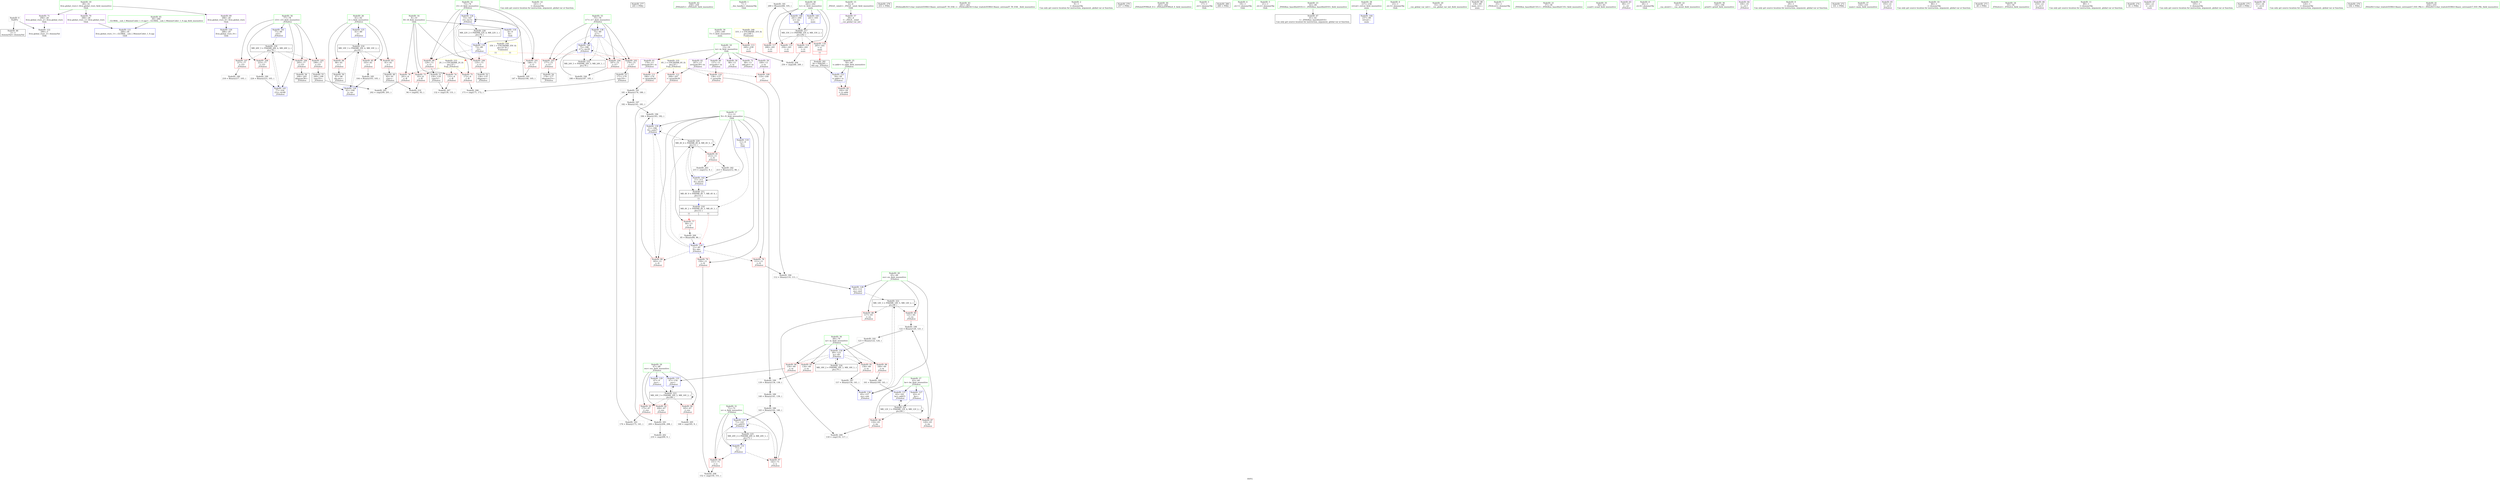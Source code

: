 digraph "SVFG" {
	label="SVFG";

	Node0x55a6562d5de0 [shape=record,color=grey,label="{NodeID: 0\nNullPtr}"];
	Node0x55a6562d5de0 -> Node0x55a6562f1620[style=solid];
	Node0x55a6562d5de0 -> Node0x55a6562f75b0[style=solid];
	Node0x55a6562fa710 [shape=record,color=grey,label="{NodeID: 180\n218 = Binary(217, 105, )\n}"];
	Node0x55a6562f2100 [shape=record,color=red,label="{NodeID: 97\n142\<--71\n\<--n\n_Z5Solvei\n}"];
	Node0x55a6562f2100 -> Node0x55a6562fb010[style=solid];
	Node0x55a6562ef920 [shape=record,color=green,label="{NodeID: 14\n141\<--1\n\<--dummyObj\nCan only get source location for instruction, argument, global var or function.}"];
	Node0x55a65631b130 [shape=record,color=black,label="{NodeID: 277\n245 = PHI()\n}"];
	Node0x55a6562f5390 [shape=record,color=grey,label="{NodeID: 194\n188 = Binary(187, 105, )\n}"];
	Node0x55a6562f5390 -> Node0x55a6562f8480[style=solid];
	Node0x55a6562f1c40 [shape=record,color=red,label="{NodeID: 111\n180\<--179\n\<--arrayidx24\n_Z5Solvei\n}"];
	Node0x55a6562f1c40 -> Node0x55a6562fb790[style=solid];
	Node0x55a6562f0600 [shape=record,color=green,label="{NodeID: 28\n65\<--66\nen\<--en_field_insensitive\n_Z5Solvei\n}"];
	Node0x55a6562f0600 -> Node0x55a6562f4950[style=solid];
	Node0x55a6562f0600 -> Node0x55a6562f4a20[style=solid];
	Node0x55a6562f0600 -> Node0x55a6562f7ac0[style=solid];
	Node0x55a6562f0600 -> Node0x55a6562f8140[style=solid];
	Node0x55a6562fe120 [shape=record,color=grey,label="{NodeID: 208\n152 = cmp(150, 151, )\n}"];
	Node0x55a6562f7850 [shape=record,color=blue,label="{NodeID: 125\n61\<--89\ni\<--\n_Z5Solvei\n}"];
	Node0x55a6562f7850 -> Node0x55a656306940[style=dashed];
	Node0x55a6562f1220 [shape=record,color=green,label="{NodeID: 42\n258\<--259\n_ZNSolsEi\<--_ZNSolsEi_field_insensitive\n}"];
	Node0x55a656308740 [shape=record,color=black,label="{NodeID: 222\nMR_14V_3 = PHI(MR_14V_5, MR_14V_2, )\npts\{66 \}\n}"];
	Node0x55a656308740 -> Node0x55a6562f4950[style=dashed];
	Node0x55a656308740 -> Node0x55a6562f4a20[style=dashed];
	Node0x55a656308740 -> Node0x55a6562f8140[style=dashed];
	Node0x55a656308740 -> Node0x55a656308740[style=dashed];
	Node0x55a6562f83b0 [shape=record,color=blue,label="{NodeID: 139\n11\<--184\nN\<--sub27\n_Z5Solvei\n}"];
	Node0x55a6562f83b0 -> Node0x55a6562f42d0[style=dashed];
	Node0x55a6562f83b0 -> Node0x55a6562f83b0[style=dashed];
	Node0x55a6562f83b0 -> Node0x55a65630aa40[style=dashed];
	Node0x55a6562f2ec0 [shape=record,color=black,label="{NodeID: 56\n206\<--205\nidxprom38\<--\n_Z5Solvei\n}"];
	Node0x55a6562f3a50 [shape=record,color=purple,label="{NodeID: 70\n289\<--28\nllvm.global_ctors_1\<--llvm.global_ctors\nGlob }"];
	Node0x55a6562f3a50 -> Node0x55a6562f74b0[style=solid];
	Node0x55a65630dfa0 [shape=record,color=yellow,style=double,label="{NodeID: 250\n35V_1 = ENCHI(MR_35V_0)\npts\{10 16 \}\nFun[main]|{<s0>11|<s1>11}}"];
	Node0x55a65630dfa0:s0 -> Node0x55a65630be40[style=dashed,color=red];
	Node0x55a65630dfa0:s1 -> Node0x55a65630d250[style=dashed,color=red];
	Node0x55a6562f4610 [shape=record,color=red,label="{NodeID: 84\n96\<--61\n\<--i\n_Z5Solvei\n}"];
	Node0x55a6562f4610 -> Node0x55a6562f29e0[style=solid];
	Node0x55a6562d6a60 [shape=record,color=green,label="{NodeID: 1\n7\<--1\n__dso_handle\<--dummyObj\nGlob }"];
	Node0x55a6562fa890 [shape=record,color=grey,label="{NodeID: 181\n269 = Binary(268, 105, )\n}"];
	Node0x55a6562fa890 -> Node0x55a6562f8960[style=solid];
	Node0x55a6562f21d0 [shape=record,color=red,label="{NodeID: 98\n151\<--71\n\<--n\n_Z5Solvei\n}"];
	Node0x55a6562f21d0 -> Node0x55a6562fe120[style=solid];
	Node0x55a6562ef9f0 [shape=record,color=green,label="{NodeID: 15\n4\<--6\n_ZStL8__ioinit\<--_ZStL8__ioinit_field_insensitive\nGlob }"];
	Node0x55a6562ef9f0 -> Node0x55a6562f2f90[style=solid];
	Node0x55a65631b230 [shape=record,color=black,label="{NodeID: 278\n253 = PHI()\n}"];
	Node0x55a6562f5510 [shape=record,color=grey,label="{NodeID: 195\n147 = Binary(146, 105, )\n}"];
	Node0x55a6562f5510 -> Node0x55a6562f7fa0[style=solid];
	Node0x55a6562f1d10 [shape=record,color=red,label="{NodeID: 112\n208\<--207\n\<--arrayidx39\n_Z5Solvei\n}"];
	Node0x55a6562f1d10 -> Node0x55a6562fab90[style=solid];
	Node0x55a6562f06d0 [shape=record,color=green,label="{NodeID: 29\n67\<--68\nres\<--res_field_insensitive\n_Z5Solvei\n}"];
	Node0x55a6562f06d0 -> Node0x55a6562f4af0[style=solid];
	Node0x55a6562f06d0 -> Node0x55a6562f4bc0[style=solid];
	Node0x55a6562f06d0 -> Node0x55a6562f4c90[style=solid];
	Node0x55a6562f06d0 -> Node0x55a6562f7b90[style=solid];
	Node0x55a6562f06d0 -> Node0x55a6562f8070[style=solid];
	Node0x55a6562fe2a0 [shape=record,color=grey,label="{NodeID: 209\n118 = cmp(116, 117, )\n}"];
	Node0x55a6562f7920 [shape=record,color=blue,label="{NodeID: 126\n61\<--104\ni\<--inc\n_Z5Solvei\n}"];
	Node0x55a6562f7920 -> Node0x55a656306940[style=dashed];
	Node0x55a6562f1320 [shape=record,color=green,label="{NodeID: 43\n261\<--262\n_ZSt4endlIcSt11char_traitsIcEERSt13basic_ostreamIT_T0_ES6_\<--_ZSt4endlIcSt11char_traitsIcEERSt13basic_ostreamIT_T0_ES6__field_insensitive\n}"];
	Node0x55a656308c40 [shape=record,color=black,label="{NodeID: 223\nMR_16V_3 = PHI(MR_16V_5, MR_16V_2, )\npts\{68 \}\n}"];
	Node0x55a656308c40 -> Node0x55a6562f4af0[style=dashed];
	Node0x55a656308c40 -> Node0x55a6562f4bc0[style=dashed];
	Node0x55a656308c40 -> Node0x55a6562f4c90[style=dashed];
	Node0x55a656308c40 -> Node0x55a6562f8070[style=dashed];
	Node0x55a656308c40 -> Node0x55a656308c40[style=dashed];
	Node0x55a6562f8480 [shape=record,color=blue,label="{NodeID: 140\n75\<--188\ni17\<--inc29\n_Z5Solvei\n}"];
	Node0x55a6562f8480 -> Node0x55a6562f2510[style=dashed];
	Node0x55a6562f8480 -> Node0x55a6562f25e0[style=dashed];
	Node0x55a6562f8480 -> Node0x55a6562f26b0[style=dashed];
	Node0x55a6562f8480 -> Node0x55a6562f8480[style=dashed];
	Node0x55a6562f8480 -> Node0x55a65630b940[style=dashed];
	Node0x55a6562f2f90 [shape=record,color=purple,label="{NodeID: 57\n39\<--4\n\<--_ZStL8__ioinit\n__cxx_global_var_init\n}"];
	Node0x55a6562f3b50 [shape=record,color=purple,label="{NodeID: 71\n290\<--28\nllvm.global_ctors_2\<--llvm.global_ctors\nGlob }"];
	Node0x55a6562f3b50 -> Node0x55a6562f75b0[style=solid];
	Node0x55a6562f46e0 [shape=record,color=red,label="{NodeID: 85\n103\<--61\n\<--i\n_Z5Solvei\n}"];
	Node0x55a6562f46e0 -> Node0x55a6562fae90[style=solid];
	Node0x55a6562d6af0 [shape=record,color=green,label="{NodeID: 2\n9\<--1\n\<--dummyObj\nCan only get source location for instruction, argument, global var or function.}"];
	Node0x55a6562faa10 [shape=record,color=grey,label="{NodeID: 182\n213 = Binary(212, 86, )\n}"];
	Node0x55a6562faa10 -> Node0x55a6562f8620[style=solid];
	Node0x55a6562f22a0 [shape=record,color=red,label="{NodeID: 99\n129\<--73\n\<--i3\n_Z5Solvei\n}"];
	Node0x55a6562f22a0 -> Node0x55a6562f2ab0[style=solid];
	Node0x55a6562efac0 [shape=record,color=green,label="{NodeID: 16\n8\<--10\nB\<--B_field_insensitive\nGlob }"];
	Node0x55a6562efac0 -> Node0x55a6562f3d20[style=solid];
	Node0x55a6562efac0 -> Node0x55a6562f3df0[style=solid];
	Node0x55a6562efac0 -> Node0x55a6562f3ec0[style=solid];
	Node0x55a6562efac0 -> Node0x55a6562f3f90[style=solid];
	Node0x55a6562efac0 -> Node0x55a6562f71e0[style=solid];
	Node0x55a65631b390 [shape=record,color=black,label="{NodeID: 279\n257 = PHI()\n}"];
	Node0x55a6562f5690 [shape=record,color=grey,label="{NodeID: 196\n184 = Binary(183, 182, )\n}"];
	Node0x55a6562f5690 -> Node0x55a6562f83b0[style=solid];
	Node0x55a6562f1de0 [shape=record,color=red,label="{NodeID: 113\n249\<--239\n\<--T\nmain\n}"];
	Node0x55a6562f1de0 -> Node0x55a6562fdb20[style=solid];
	Node0x55a6562f07a0 [shape=record,color=green,label="{NodeID: 30\n69\<--70\nm\<--m_field_insensitive\n_Z5Solvei\n}"];
	Node0x55a6562f07a0 -> Node0x55a6562f4d60[style=solid];
	Node0x55a6562f07a0 -> Node0x55a6562f4e30[style=solid];
	Node0x55a6562f07a0 -> Node0x55a6562f4f00[style=solid];
	Node0x55a6562f07a0 -> Node0x55a6562f2030[style=solid];
	Node0x55a6562f07a0 -> Node0x55a6562f7c60[style=solid];
	Node0x55a6562fe420 [shape=record,color=grey,label="{NodeID: 210\n94 = cmp(92, 93, )\n}"];
	Node0x55a6562f79f0 [shape=record,color=blue,label="{NodeID: 127\n63\<--9\nbe\<--\n_Z5Solvei\n}"];
	Node0x55a6562f79f0 -> Node0x55a656308240[style=dashed];
	Node0x55a6562f1420 [shape=record,color=green,label="{NodeID: 44\n263\<--264\n_ZNSolsEPFRSoS_E\<--_ZNSolsEPFRSoS_E_field_insensitive\n}"];
	Node0x55a656309140 [shape=record,color=black,label="{NodeID: 224\nMR_18V_2 = PHI(MR_18V_3, MR_18V_1, )\npts\{70 \}\n}"];
	Node0x55a656309140 -> Node0x55a6562f7c60[style=dashed];
	Node0x55a6562f8550 [shape=record,color=blue,label="{NodeID: 141\n77\<--89\ni33\<--\n_Z5Solvei\n}"];
	Node0x55a6562f8550 -> Node0x55a65630af40[style=dashed];
	Node0x55a6562f3060 [shape=record,color=purple,label="{NodeID: 58\n98\<--13\n\<--in\n_Z5Solvei\n}"];
	Node0x55a6562f3c50 [shape=record,color=purple,label="{NodeID: 72\n99\<--13\nadd.ptr\<--in\n_Z5Solvei\n}"];
	Node0x55a6562f47b0 [shape=record,color=red,label="{NodeID: 86\n116\<--63\n\<--be\n_Z5Solvei\n}"];
	Node0x55a6562f47b0 -> Node0x55a6562fe2a0[style=solid];
	Node0x55a6562d60f0 [shape=record,color=green,label="{NodeID: 3\n17\<--1\n.str\<--dummyObj\nGlob }"];
	Node0x55a6562fab90 [shape=record,color=grey,label="{NodeID: 183\n209 = Binary(204, 208, )\n}"];
	Node0x55a6562fab90 -> Node0x55a6562fd860[style=solid];
	Node0x55a6562f2370 [shape=record,color=red,label="{NodeID: 100\n135\<--73\n\<--i3\n_Z5Solvei\n}"];
	Node0x55a6562f2370 -> Node0x55a6562f2b80[style=solid];
	Node0x55a6562efb90 [shape=record,color=green,label="{NodeID: 17\n11\<--12\nN\<--N_field_insensitive\nGlob }"];
	Node0x55a6562efb90 -> Node0x55a6562f4060[style=solid];
	Node0x55a6562efb90 -> Node0x55a6562f4130[style=solid];
	Node0x55a6562efb90 -> Node0x55a6562f4200[style=solid];
	Node0x55a6562efb90 -> Node0x55a6562f42d0[style=solid];
	Node0x55a6562efb90 -> Node0x55a6562f43a0[style=solid];
	Node0x55a6562efb90 -> Node0x55a6562f72b0[style=solid];
	Node0x55a6562efb90 -> Node0x55a6562f7780[style=solid];
	Node0x55a6562efb90 -> Node0x55a6562f83b0[style=solid];
	Node0x55a6562efb90 -> Node0x55a6562f8620[style=solid];
	Node0x55a65631b490 [shape=record,color=black,label="{NodeID: 280\n260 = PHI()\n}"];
	Node0x55a6562f5810 [shape=record,color=grey,label="{NodeID: 197\n182 = Binary(141, 181, )\n}"];
	Node0x55a6562f5810 -> Node0x55a6562f5690[style=solid];
	Node0x55a6562f1eb0 [shape=record,color=red,label="{NodeID: 114\n248\<--241\n\<--tc\nmain\n}"];
	Node0x55a6562f1eb0 -> Node0x55a6562fdb20[style=solid];
	Node0x55a6562f0870 [shape=record,color=green,label="{NodeID: 31\n71\<--72\nn\<--n_field_insensitive\n_Z5Solvei\n}"];
	Node0x55a6562f0870 -> Node0x55a6562f2100[style=solid];
	Node0x55a6562f0870 -> Node0x55a6562f21d0[style=solid];
	Node0x55a6562f0870 -> Node0x55a6562f7d30[style=solid];
	Node0x55a6562f0870 -> Node0x55a6562f7ed0[style=solid];
	Node0x55a656305040 [shape=record,color=black,label="{NodeID: 211\nMR_4V_9 = PHI(MR_4V_7, MR_4V_6, )\npts\{12 \}\n|{<s0>11}}"];
	Node0x55a656305040:s0 -> Node0x55a656307340[style=dashed,color=blue];
	Node0x55a6562f7ac0 [shape=record,color=blue,label="{NodeID: 128\n65\<--112\nen\<--mul\n_Z5Solvei\n}"];
	Node0x55a6562f7ac0 -> Node0x55a656308740[style=dashed];
	Node0x55a6562f1520 [shape=record,color=green,label="{NodeID: 45\n30\<--284\n_GLOBAL__sub_I_MiminoCoder_1_0.cpp\<--_GLOBAL__sub_I_MiminoCoder_1_0.cpp_field_insensitive\n}"];
	Node0x55a6562f1520 -> Node0x55a6562f74b0[style=solid];
	Node0x55a656309640 [shape=record,color=black,label="{NodeID: 225\nMR_20V_2 = PHI(MR_20V_4, MR_20V_1, )\npts\{72 \}\n}"];
	Node0x55a656309640 -> Node0x55a6562f7d30[style=dashed];
	Node0x55a6562f8620 [shape=record,color=blue,label="{NodeID: 142\n11\<--213\nN\<--dec41\n_Z5Solvei\n}"];
	Node0x55a6562f8620 -> Node0x55a656305040[style=dashed];
	Node0x55a6562f8620 -> Node0x55a65630aa40[style=dashed];
	Node0x55a6562f3130 [shape=record,color=purple,label="{NodeID: 59\n109\<--13\n\<--in\n_Z5Solvei\n}"];
	Node0x55a6562f3130 -> Node0x55a6562f1aa0[style=solid];
	Node0x55a6562f3d20 [shape=record,color=red,label="{NodeID: 73\n93\<--8\n\<--B\n_Z5Solvei\n}"];
	Node0x55a6562f3d20 -> Node0x55a6562fe420[style=solid];
	Node0x55a6562f4880 [shape=record,color=red,label="{NodeID: 87\n120\<--63\n\<--be\n_Z5Solvei\n}"];
	Node0x55a6562f4880 -> Node0x55a6562f5990[style=solid];
	Node0x55a6562d6180 [shape=record,color=green,label="{NodeID: 4\n19\<--1\n.str.1\<--dummyObj\nGlob }"];
	Node0x55a6562fad10 [shape=record,color=grey,label="{NodeID: 184\n112 = Binary(110, 111, )\n}"];
	Node0x55a6562fad10 -> Node0x55a6562f7ac0[style=solid];
	Node0x55a6562f2440 [shape=record,color=red,label="{NodeID: 101\n146\<--73\n\<--i3\n_Z5Solvei\n}"];
	Node0x55a6562f2440 -> Node0x55a6562f5510[style=solid];
	Node0x55a6562efc90 [shape=record,color=green,label="{NodeID: 18\n13\<--16\nin\<--in_field_insensitive\nGlob }"];
	Node0x55a6562efc90 -> Node0x55a6562f3060[style=solid];
	Node0x55a6562efc90 -> Node0x55a6562f3130[style=solid];
	Node0x55a6562efc90 -> Node0x55a6562f3200[style=solid];
	Node0x55a6562efc90 -> Node0x55a6562f32d0[style=solid];
	Node0x55a6562efc90 -> Node0x55a6562f33a0[style=solid];
	Node0x55a6562efc90 -> Node0x55a6562f3c50[style=solid];
	Node0x55a65631b560 [shape=record,color=black,label="{NodeID: 281\n58 = PHI(265, )\n0th arg _Z5Solvei }"];
	Node0x55a65631b560 -> Node0x55a6562f76b0[style=solid];
	Node0x55a6562f5990 [shape=record,color=grey,label="{NodeID: 198\n122 = Binary(120, 121, )\n}"];
	Node0x55a6562f5990 -> Node0x55a6562f5090[style=solid];
	Node0x55a6562f6ff0 [shape=record,color=red,label="{NodeID: 115\n256\<--241\n\<--tc\nmain\n}"];
	Node0x55a6562f0940 [shape=record,color=green,label="{NodeID: 32\n73\<--74\ni3\<--i3_field_insensitive\n_Z5Solvei\n}"];
	Node0x55a6562f0940 -> Node0x55a6562f22a0[style=solid];
	Node0x55a6562f0940 -> Node0x55a6562f2370[style=solid];
	Node0x55a6562f0940 -> Node0x55a6562f2440[style=solid];
	Node0x55a6562f0940 -> Node0x55a6562f7e00[style=solid];
	Node0x55a6562f0940 -> Node0x55a6562f7fa0[style=solid];
	Node0x55a6562f7b90 [shape=record,color=blue,label="{NodeID: 129\n67\<--9\nres\<--\n_Z5Solvei\n}"];
	Node0x55a6562f7b90 -> Node0x55a656308c40[style=dashed];
	Node0x55a6562f1620 [shape=record,color=black,label="{NodeID: 46\n2\<--3\ndummyVal\<--dummyVal\n}"];
	Node0x55a656309b40 [shape=record,color=black,label="{NodeID: 226\nMR_22V_2 = PHI(MR_22V_4, MR_22V_1, )\npts\{74 \}\n}"];
	Node0x55a656309b40 -> Node0x55a6562f7e00[style=dashed];
	Node0x55a6562f86f0 [shape=record,color=blue,label="{NodeID: 143\n77\<--224\ni33\<--inc48\n_Z5Solvei\n}"];
	Node0x55a6562f86f0 -> Node0x55a65630af40[style=dashed];
	Node0x55a6562f3200 [shape=record,color=purple,label="{NodeID: 60\n137\<--13\narrayidx\<--in\n_Z5Solvei\n}"];
	Node0x55a6562f3200 -> Node0x55a6562f1b70[style=solid];
	Node0x55a6562f3df0 [shape=record,color=red,label="{NodeID: 74\n131\<--8\n\<--B\n_Z5Solvei\n}"];
	Node0x55a6562f3df0 -> Node0x55a6562fdfa0[style=solid];
	Node0x55a6562f4950 [shape=record,color=red,label="{NodeID: 88\n117\<--65\n\<--en\n_Z5Solvei\n}"];
	Node0x55a6562f4950 -> Node0x55a6562fe2a0[style=solid];
	Node0x55a6562d6210 [shape=record,color=green,label="{NodeID: 5\n21\<--1\n.str.2\<--dummyObj\nGlob }"];
	Node0x55a6562fae90 [shape=record,color=grey,label="{NodeID: 185\n104 = Binary(103, 105, )\n}"];
	Node0x55a6562fae90 -> Node0x55a6562f7920[style=solid];
	Node0x55a6562f2510 [shape=record,color=red,label="{NodeID: 102\n170\<--75\n\<--i17\n_Z5Solvei\n}"];
	Node0x55a6562f2510 -> Node0x55a6562f2c50[style=solid];
	Node0x55a6562efd90 [shape=record,color=green,label="{NodeID: 19\n28\<--32\nllvm.global_ctors\<--llvm.global_ctors_field_insensitive\nGlob }"];
	Node0x55a6562efd90 -> Node0x55a6562f3950[style=solid];
	Node0x55a6562efd90 -> Node0x55a6562f3a50[style=solid];
	Node0x55a6562efd90 -> Node0x55a6562f3b50[style=solid];
	Node0x55a6562f5b10 [shape=record,color=grey,label="{NodeID: 199\n139 = Binary(134, 138, )\n}"];
	Node0x55a6562f5b10 -> Node0x55a6562fb490[style=solid];
	Node0x55a6562f7080 [shape=record,color=red,label="{NodeID: 116\n265\<--241\n\<--tc\nmain\n|{<s0>11}}"];
	Node0x55a6562f7080:s0 -> Node0x55a65631b560[style=solid,color=red];
	Node0x55a6562f0a10 [shape=record,color=green,label="{NodeID: 33\n75\<--76\ni17\<--i17_field_insensitive\n_Z5Solvei\n}"];
	Node0x55a6562f0a10 -> Node0x55a6562f2510[style=solid];
	Node0x55a6562f0a10 -> Node0x55a6562f25e0[style=solid];
	Node0x55a6562f0a10 -> Node0x55a6562f26b0[style=solid];
	Node0x55a6562f0a10 -> Node0x55a6562f82e0[style=solid];
	Node0x55a6562f0a10 -> Node0x55a6562f8480[style=solid];
	Node0x55a6562f7c60 [shape=record,color=blue,label="{NodeID: 130\n69\<--123\nm\<--div\n_Z5Solvei\n}"];
	Node0x55a6562f7c60 -> Node0x55a6562f4d60[style=dashed];
	Node0x55a6562f7c60 -> Node0x55a6562f4e30[style=dashed];
	Node0x55a6562f7c60 -> Node0x55a6562f4f00[style=dashed];
	Node0x55a6562f7c60 -> Node0x55a6562f2030[style=dashed];
	Node0x55a6562f7c60 -> Node0x55a656309140[style=dashed];
	Node0x55a6562f1720 [shape=record,color=black,label="{NodeID: 47\n41\<--42\n\<--_ZNSt8ios_base4InitD1Ev\nCan only get source location for instruction, argument, global var or function.}"];
	Node0x55a6562f87c0 [shape=record,color=blue,label="{NodeID: 144\n237\<--89\nretval\<--\nmain\n}"];
	Node0x55a6562f32d0 [shape=record,color=purple,label="{NodeID: 61\n179\<--13\narrayidx24\<--in\n_Z5Solvei\n}"];
	Node0x55a6562f32d0 -> Node0x55a6562f1c40[style=solid];
	Node0x55a6562f3ec0 [shape=record,color=red,label="{NodeID: 75\n172\<--8\n\<--B\n_Z5Solvei\n}"];
	Node0x55a6562f3ec0 -> Node0x55a6562fde20[style=solid];
	Node0x55a6562f4a20 [shape=record,color=red,label="{NodeID: 89\n121\<--65\n\<--en\n_Z5Solvei\n}"];
	Node0x55a6562f4a20 -> Node0x55a6562f5990[style=solid];
	Node0x55a6562d62a0 [shape=record,color=green,label="{NodeID: 6\n23\<--1\n.str.3\<--dummyObj\nGlob }"];
	Node0x55a6562fb010 [shape=record,color=grey,label="{NodeID: 186\n143 = Binary(142, 140, )\n}"];
	Node0x55a6562fb010 -> Node0x55a6562f7ed0[style=solid];
	Node0x55a6562f25e0 [shape=record,color=red,label="{NodeID: 103\n177\<--75\n\<--i17\n_Z5Solvei\n}"];
	Node0x55a6562f25e0 -> Node0x55a6562f2d20[style=solid];
	Node0x55a6562efe90 [shape=record,color=green,label="{NodeID: 20\n33\<--34\n__cxx_global_var_init\<--__cxx_global_var_init_field_insensitive\n}"];
	Node0x55a6562f5c90 [shape=record,color=grey,label="{NodeID: 200\n85 = Binary(84, 86, )\n}"];
	Node0x55a6562f5c90 -> Node0x55a6562f7780[style=solid];
	Node0x55a6562f7110 [shape=record,color=red,label="{NodeID: 117\n268\<--241\n\<--tc\nmain\n}"];
	Node0x55a6562f7110 -> Node0x55a6562fa890[style=solid];
	Node0x55a6562f0ae0 [shape=record,color=green,label="{NodeID: 34\n77\<--78\ni33\<--i33_field_insensitive\n_Z5Solvei\n}"];
	Node0x55a6562f0ae0 -> Node0x55a6562f2780[style=solid];
	Node0x55a6562f0ae0 -> Node0x55a6562f1830[style=solid];
	Node0x55a6562f0ae0 -> Node0x55a6562f1900[style=solid];
	Node0x55a6562f0ae0 -> Node0x55a6562f19d0[style=solid];
	Node0x55a6562f0ae0 -> Node0x55a6562f8550[style=solid];
	Node0x55a6562f0ae0 -> Node0x55a6562f86f0[style=solid];
	Node0x55a6562f7d30 [shape=record,color=blue,label="{NodeID: 131\n71\<--9\nn\<--\n_Z5Solvei\n}"];
	Node0x55a6562f7d30 -> Node0x55a6562f2100[style=dashed];
	Node0x55a6562f7d30 -> Node0x55a6562f21d0[style=dashed];
	Node0x55a6562f7d30 -> Node0x55a6562f7ed0[style=dashed];
	Node0x55a6562f7d30 -> Node0x55a656309640[style=dashed];
	Node0x55a6562f2840 [shape=record,color=black,label="{NodeID: 48\n236\<--89\nmain_ret\<--\nmain\n}"];
	Node0x55a6562f8890 [shape=record,color=blue,label="{NodeID: 145\n241\<--105\ntc\<--\nmain\n}"];
	Node0x55a6562f8890 -> Node0x55a656306e40[style=dashed];
	Node0x55a6562f33a0 [shape=record,color=purple,label="{NodeID: 62\n207\<--13\narrayidx39\<--in\n_Z5Solvei\n}"];
	Node0x55a6562f33a0 -> Node0x55a6562f1d10[style=solid];
	Node0x55a6562f3f90 [shape=record,color=red,label="{NodeID: 76\n201\<--8\n\<--B\n_Z5Solvei\n}"];
	Node0x55a6562f3f90 -> Node0x55a6562f5e10[style=solid];
	Node0x55a6562f4af0 [shape=record,color=red,label="{NodeID: 90\n165\<--67\n\<--res\n_Z5Solvei\n}"];
	Node0x55a6562f4af0 -> Node0x55a6562fdca0[style=solid];
	Node0x55a6562ef530 [shape=record,color=green,label="{NodeID: 7\n25\<--1\n_ZSt4cerr\<--dummyObj\nGlob }"];
	Node0x55a6562fb190 [shape=record,color=grey,label="{NodeID: 187\n157 = Binary(156, 141, )\n}"];
	Node0x55a6562fb190 -> Node0x55a6562f8140[style=solid];
	Node0x55a6562f26b0 [shape=record,color=red,label="{NodeID: 104\n187\<--75\n\<--i17\n_Z5Solvei\n}"];
	Node0x55a6562f26b0 -> Node0x55a6562f5390[style=solid];
	Node0x55a6562eff90 [shape=record,color=green,label="{NodeID: 21\n37\<--38\n_ZNSt8ios_base4InitC1Ev\<--_ZNSt8ios_base4InitC1Ev_field_insensitive\n}"];
	Node0x55a6562f5e10 [shape=record,color=grey,label="{NodeID: 201\n202 = cmp(200, 201, )\n}"];
	Node0x55a6562f71e0 [shape=record,color=blue,label="{NodeID: 118\n8\<--9\nB\<--\nGlob }"];
	Node0x55a6562f71e0 -> Node0x55a65630dfa0[style=dashed];
	Node0x55a6562f0bb0 [shape=record,color=green,label="{NodeID: 35\n82\<--83\nscanf\<--scanf_field_insensitive\n}"];
	Node0x55a6562f7e00 [shape=record,color=blue,label="{NodeID: 132\n73\<--89\ni3\<--\n_Z5Solvei\n}"];
	Node0x55a6562f7e00 -> Node0x55a6562f22a0[style=dashed];
	Node0x55a6562f7e00 -> Node0x55a6562f2370[style=dashed];
	Node0x55a6562f7e00 -> Node0x55a6562f2440[style=dashed];
	Node0x55a6562f7e00 -> Node0x55a6562f7fa0[style=dashed];
	Node0x55a6562f7e00 -> Node0x55a656309b40[style=dashed];
	Node0x55a6562f2910 [shape=record,color=black,label="{NodeID: 49\n92\<--91\nconv\<--\n_Z5Solvei\n}"];
	Node0x55a6562f2910 -> Node0x55a6562fe420[style=solid];
	Node0x55a65630aa40 [shape=record,color=black,label="{NodeID: 229\nMR_4V_6 = PHI(MR_4V_8, MR_4V_5, )\npts\{12 \}\n}"];
	Node0x55a65630aa40 -> Node0x55a6562f43a0[style=dashed];
	Node0x55a65630aa40 -> Node0x55a6562f8620[style=dashed];
	Node0x55a65630aa40 -> Node0x55a656305040[style=dashed];
	Node0x55a65630aa40 -> Node0x55a65630aa40[style=dashed];
	Node0x55a6562f8960 [shape=record,color=blue,label="{NodeID: 146\n241\<--269\ntc\<--inc\nmain\n}"];
	Node0x55a6562f8960 -> Node0x55a656306e40[style=dashed];
	Node0x55a6562f3470 [shape=record,color=purple,label="{NodeID: 63\n80\<--17\n\<--.str\n_Z5Solvei\n}"];
	Node0x55a6562f4060 [shape=record,color=red,label="{NodeID: 77\n84\<--11\n\<--N\n_Z5Solvei\n}"];
	Node0x55a6562f4060 -> Node0x55a6562f5c90[style=solid];
	Node0x55a6562f4bc0 [shape=record,color=red,label="{NodeID: 91\n175\<--67\n\<--res\n_Z5Solvei\n}"];
	Node0x55a6562f4bc0 -> Node0x55a6562f5210[style=solid];
	Node0x55a6562ef5c0 [shape=record,color=green,label="{NodeID: 8\n26\<--1\n.str.4\<--dummyObj\nGlob }"];
	Node0x55a6562fb310 [shape=record,color=grey,label="{NodeID: 188\n161 = Binary(160, 141, )\n}"];
	Node0x55a6562fb310 -> Node0x55a6562f8210[style=solid];
	Node0x55a6562f2780 [shape=record,color=red,label="{NodeID: 105\n199\<--77\n\<--i33\n_Z5Solvei\n}"];
	Node0x55a6562f2780 -> Node0x55a6562f2df0[style=solid];
	Node0x55a6562f0090 [shape=record,color=green,label="{NodeID: 22\n43\<--44\n__cxa_atexit\<--__cxa_atexit_field_insensitive\n}"];
	Node0x55a6562fd860 [shape=record,color=grey,label="{NodeID: 202\n210 = cmp(209, 9, )\n}"];
	Node0x55a6562f72b0 [shape=record,color=blue,label="{NodeID: 119\n11\<--9\nN\<--\nGlob }"];
	Node0x55a6562f72b0 -> Node0x55a656307340[style=dashed];
	Node0x55a6562f0cb0 [shape=record,color=green,label="{NodeID: 36\n195\<--196\nprintf\<--printf_field_insensitive\n}"];
	Node0x55a656306940 [shape=record,color=black,label="{NodeID: 216\nMR_10V_3 = PHI(MR_10V_4, MR_10V_2, )\npts\{62 \}\n}"];
	Node0x55a656306940 -> Node0x55a6562f4540[style=dashed];
	Node0x55a656306940 -> Node0x55a6562f4610[style=dashed];
	Node0x55a656306940 -> Node0x55a6562f46e0[style=dashed];
	Node0x55a656306940 -> Node0x55a6562f7920[style=dashed];
	Node0x55a6562f7ed0 [shape=record,color=blue,label="{NodeID: 133\n71\<--143\nn\<--add10\n_Z5Solvei\n}"];
	Node0x55a6562f7ed0 -> Node0x55a6562f2100[style=dashed];
	Node0x55a6562f7ed0 -> Node0x55a6562f21d0[style=dashed];
	Node0x55a6562f7ed0 -> Node0x55a6562f7ed0[style=dashed];
	Node0x55a6562f7ed0 -> Node0x55a656309640[style=dashed];
	Node0x55a6562f29e0 [shape=record,color=black,label="{NodeID: 50\n97\<--96\nidx.ext\<--\n_Z5Solvei\n}"];
	Node0x55a65630af40 [shape=record,color=black,label="{NodeID: 230\nMR_26V_3 = PHI(MR_26V_4, MR_26V_2, )\npts\{78 \}\n}"];
	Node0x55a65630af40 -> Node0x55a6562f2780[style=dashed];
	Node0x55a65630af40 -> Node0x55a6562f1830[style=dashed];
	Node0x55a65630af40 -> Node0x55a6562f1900[style=dashed];
	Node0x55a65630af40 -> Node0x55a6562f19d0[style=dashed];
	Node0x55a65630af40 -> Node0x55a6562f86f0[style=dashed];
	Node0x55a6562f3540 [shape=record,color=purple,label="{NodeID: 64\n100\<--19\n\<--.str.1\n_Z5Solvei\n}"];
	Node0x55a6562f4130 [shape=record,color=red,label="{NodeID: 78\n111\<--11\n\<--N\n_Z5Solvei\n}"];
	Node0x55a6562f4130 -> Node0x55a6562fad10[style=solid];
	Node0x55a6562f4c90 [shape=record,color=red,label="{NodeID: 92\n204\<--67\n\<--res\n_Z5Solvei\n}"];
	Node0x55a6562f4c90 -> Node0x55a6562fab90[style=solid];
	Node0x55a6562ef650 [shape=record,color=green,label="{NodeID: 9\n29\<--1\n\<--dummyObj\nCan only get source location for instruction, argument, global var or function.}"];
	Node0x55a656079c40 [shape=record,color=black,label="{NodeID: 272\n101 = PHI()\n}"];
	Node0x55a6562fb490 [shape=record,color=grey,label="{NodeID: 189\n140 = Binary(141, 139, )\n}"];
	Node0x55a6562fb490 -> Node0x55a6562fb010[style=solid];
	Node0x55a6562f1830 [shape=record,color=red,label="{NodeID: 106\n205\<--77\n\<--i33\n_Z5Solvei\n}"];
	Node0x55a6562f1830 -> Node0x55a6562f2ec0[style=solid];
	Node0x55a6562f0190 [shape=record,color=green,label="{NodeID: 23\n42\<--48\n_ZNSt8ios_base4InitD1Ev\<--_ZNSt8ios_base4InitD1Ev_field_insensitive\n}"];
	Node0x55a6562f0190 -> Node0x55a6562f1720[style=solid];
	Node0x55a6562fd9a0 [shape=record,color=grey,label="{NodeID: 203\n215 = cmp(212, 9, )\n}"];
	Node0x55a6562f73b0 [shape=record,color=blue,label="{NodeID: 120\n288\<--29\nllvm.global_ctors_0\<--\nGlob }"];
	Node0x55a6562f0db0 [shape=record,color=green,label="{NodeID: 37\n234\<--235\nmain\<--main_field_insensitive\n}"];
	Node0x55a656306e40 [shape=record,color=black,label="{NodeID: 217\nMR_33V_3 = PHI(MR_33V_4, MR_33V_2, )\npts\{242 \}\n}"];
	Node0x55a656306e40 -> Node0x55a6562f1eb0[style=dashed];
	Node0x55a656306e40 -> Node0x55a6562f6ff0[style=dashed];
	Node0x55a656306e40 -> Node0x55a6562f7080[style=dashed];
	Node0x55a656306e40 -> Node0x55a6562f7110[style=dashed];
	Node0x55a656306e40 -> Node0x55a6562f8960[style=dashed];
	Node0x55a6562f7fa0 [shape=record,color=blue,label="{NodeID: 134\n73\<--147\ni3\<--inc12\n_Z5Solvei\n}"];
	Node0x55a6562f7fa0 -> Node0x55a6562f22a0[style=dashed];
	Node0x55a6562f7fa0 -> Node0x55a6562f2370[style=dashed];
	Node0x55a6562f7fa0 -> Node0x55a6562f2440[style=dashed];
	Node0x55a6562f7fa0 -> Node0x55a6562f7fa0[style=dashed];
	Node0x55a6562f7fa0 -> Node0x55a656309b40[style=dashed];
	Node0x55a6562f2ab0 [shape=record,color=black,label="{NodeID: 51\n130\<--129\nconv5\<--\n_Z5Solvei\n}"];
	Node0x55a6562f2ab0 -> Node0x55a6562fdfa0[style=solid];
	Node0x55a6562f3610 [shape=record,color=purple,label="{NodeID: 65\n193\<--21\n\<--.str.2\n_Z5Solvei\n}"];
	Node0x55a6562f4200 [shape=record,color=red,label="{NodeID: 79\n150\<--11\n\<--N\n_Z5Solvei\n}"];
	Node0x55a6562f4200 -> Node0x55a6562fe120[style=solid];
	Node0x55a6562f4d60 [shape=record,color=red,label="{NodeID: 93\n134\<--69\n\<--m\n_Z5Solvei\n}"];
	Node0x55a6562f4d60 -> Node0x55a6562f5b10[style=solid];
	Node0x55a6562ef6e0 [shape=record,color=green,label="{NodeID: 10\n86\<--1\n\<--dummyObj\nCan only get source location for instruction, argument, global var or function.}"];
	Node0x55a65631ad30 [shape=record,color=black,label="{NodeID: 273\n40 = PHI()\n}"];
	Node0x55a6562fb610 [shape=record,color=grey,label="{NodeID: 190\n224 = Binary(223, 105, )\n}"];
	Node0x55a6562fb610 -> Node0x55a6562f86f0[style=solid];
	Node0x55a6562f1900 [shape=record,color=red,label="{NodeID: 107\n217\<--77\n\<--i33\n_Z5Solvei\n}"];
	Node0x55a6562f1900 -> Node0x55a6562fa710[style=solid];
	Node0x55a6562f0290 [shape=record,color=green,label="{NodeID: 24\n55\<--56\n_Z5Solvei\<--_Z5Solvei_field_insensitive\n}"];
	Node0x55a6562fdb20 [shape=record,color=grey,label="{NodeID: 204\n250 = cmp(248, 249, )\n}"];
	Node0x55a6562f74b0 [shape=record,color=blue,label="{NodeID: 121\n289\<--30\nllvm.global_ctors_1\<--_GLOBAL__sub_I_MiminoCoder_1_0.cpp\nGlob }"];
	Node0x55a6562f0eb0 [shape=record,color=green,label="{NodeID: 38\n237\<--238\nretval\<--retval_field_insensitive\nmain\n}"];
	Node0x55a6562f0eb0 -> Node0x55a6562f87c0[style=solid];
	Node0x55a656307340 [shape=record,color=black,label="{NodeID: 218\nMR_4V_2 = PHI(MR_4V_3, MR_4V_1, )\npts\{12 \}\n|{<s0>11|<s1>11}}"];
	Node0x55a656307340:s0 -> Node0x55a6562f4060[style=dashed,color=red];
	Node0x55a656307340:s1 -> Node0x55a6562f7780[style=dashed,color=red];
	Node0x55a6562f8070 [shape=record,color=blue,label="{NodeID: 135\n67\<--154\nres\<--\n_Z5Solvei\n}"];
	Node0x55a6562f8070 -> Node0x55a656308c40[style=dashed];
	Node0x55a6562f2b80 [shape=record,color=black,label="{NodeID: 52\n136\<--135\nidxprom\<--\n_Z5Solvei\n}"];
	Node0x55a65630b940 [shape=record,color=black,label="{NodeID: 232\nMR_24V_5 = PHI(MR_24V_3, MR_24V_1, )\npts\{76 \}\n}"];
	Node0x55a6562f36e0 [shape=record,color=purple,label="{NodeID: 66\n219\<--23\n\<--.str.3\n_Z5Solvei\n}"];
	Node0x55a6562f42d0 [shape=record,color=red,label="{NodeID: 80\n183\<--11\n\<--N\n_Z5Solvei\n}"];
	Node0x55a6562f42d0 -> Node0x55a6562f5690[style=solid];
	Node0x55a6562f4e30 [shape=record,color=red,label="{NodeID: 94\n154\<--69\n\<--m\n_Z5Solvei\n}"];
	Node0x55a6562f4e30 -> Node0x55a6562f8070[style=solid];
	Node0x55a6562ef770 [shape=record,color=green,label="{NodeID: 11\n89\<--1\n\<--dummyObj\nCan only get source location for instruction, argument, global var or function.}"];
	Node0x55a65631ae30 [shape=record,color=black,label="{NodeID: 274\n81 = PHI()\n}"];
	Node0x55a6562fb790 [shape=record,color=grey,label="{NodeID: 191\n181 = Binary(176, 180, )\n}"];
	Node0x55a6562fb790 -> Node0x55a6562f5810[style=solid];
	Node0x55a6562f19d0 [shape=record,color=red,label="{NodeID: 108\n223\<--77\n\<--i33\n_Z5Solvei\n}"];
	Node0x55a6562f19d0 -> Node0x55a6562fb610[style=solid];
	Node0x55a6562f0390 [shape=record,color=green,label="{NodeID: 25\n59\<--60\ntc.addr\<--tc.addr_field_insensitive\n_Z5Solvei\n}"];
	Node0x55a6562f0390 -> Node0x55a6562f4470[style=solid];
	Node0x55a6562f0390 -> Node0x55a6562f76b0[style=solid];
	Node0x55a6562fdca0 [shape=record,color=grey,label="{NodeID: 205\n166 = cmp(165, 9, )\n}"];
	Node0x55a6562f75b0 [shape=record,color=blue, style = dotted,label="{NodeID: 122\n290\<--3\nllvm.global_ctors_2\<--dummyVal\nGlob }"];
	Node0x55a6562f0f80 [shape=record,color=green,label="{NodeID: 39\n239\<--240\nT\<--T_field_insensitive\nmain\n}"];
	Node0x55a6562f0f80 -> Node0x55a6562f1de0[style=solid];
	Node0x55a6562f8140 [shape=record,color=blue,label="{NodeID: 136\n65\<--157\nen\<--sub\n_Z5Solvei\n}"];
	Node0x55a6562f8140 -> Node0x55a656308740[style=dashed];
	Node0x55a6562f2c50 [shape=record,color=black,label="{NodeID: 53\n171\<--170\nconv19\<--\n_Z5Solvei\n}"];
	Node0x55a6562f2c50 -> Node0x55a6562fde20[style=solid];
	Node0x55a65630be40 [shape=record,color=yellow,style=double,label="{NodeID: 233\n2V_1 = ENCHI(MR_2V_0)\npts\{10 \}\nFun[_Z5Solvei]}"];
	Node0x55a65630be40 -> Node0x55a6562f3d20[style=dashed];
	Node0x55a65630be40 -> Node0x55a6562f3df0[style=dashed];
	Node0x55a65630be40 -> Node0x55a6562f3ec0[style=dashed];
	Node0x55a65630be40 -> Node0x55a6562f3f90[style=dashed];
	Node0x55a6562f37b0 [shape=record,color=purple,label="{NodeID: 67\n244\<--23\n\<--.str.3\nmain\n}"];
	Node0x55a6562f43a0 [shape=record,color=red,label="{NodeID: 81\n212\<--11\n\<--N\n_Z5Solvei\n}"];
	Node0x55a6562f43a0 -> Node0x55a6562faa10[style=solid];
	Node0x55a6562f43a0 -> Node0x55a6562fd9a0[style=solid];
	Node0x55a6562f4f00 [shape=record,color=red,label="{NodeID: 95\n156\<--69\n\<--m\n_Z5Solvei\n}"];
	Node0x55a6562f4f00 -> Node0x55a6562fb190[style=solid];
	Node0x55a6562ef800 [shape=record,color=green,label="{NodeID: 12\n105\<--1\n\<--dummyObj\nCan only get source location for instruction, argument, global var or function.}"];
	Node0x55a65631af30 [shape=record,color=black,label="{NodeID: 275\n220 = PHI()\n}"];
	Node0x55a6562f5090 [shape=record,color=grey,label="{NodeID: 192\n123 = Binary(122, 124, )\n}"];
	Node0x55a6562f5090 -> Node0x55a6562f7c60[style=solid];
	Node0x55a6562f1aa0 [shape=record,color=red,label="{NodeID: 109\n110\<--109\n\<--\n_Z5Solvei\n}"];
	Node0x55a6562f1aa0 -> Node0x55a6562fad10[style=solid];
	Node0x55a6562f0460 [shape=record,color=green,label="{NodeID: 26\n61\<--62\ni\<--i_field_insensitive\n_Z5Solvei\n}"];
	Node0x55a6562f0460 -> Node0x55a6562f4540[style=solid];
	Node0x55a6562f0460 -> Node0x55a6562f4610[style=solid];
	Node0x55a6562f0460 -> Node0x55a6562f46e0[style=solid];
	Node0x55a6562f0460 -> Node0x55a6562f7850[style=solid];
	Node0x55a6562f0460 -> Node0x55a6562f7920[style=solid];
	Node0x55a6562fde20 [shape=record,color=grey,label="{NodeID: 206\n173 = cmp(171, 172, )\n}"];
	Node0x55a6562f76b0 [shape=record,color=blue,label="{NodeID: 123\n59\<--58\ntc.addr\<--tc\n_Z5Solvei\n}"];
	Node0x55a6562f76b0 -> Node0x55a6562f4470[style=dashed];
	Node0x55a6562f1050 [shape=record,color=green,label="{NodeID: 40\n241\<--242\ntc\<--tc_field_insensitive\nmain\n}"];
	Node0x55a6562f1050 -> Node0x55a6562f1eb0[style=solid];
	Node0x55a6562f1050 -> Node0x55a6562f6ff0[style=solid];
	Node0x55a6562f1050 -> Node0x55a6562f7080[style=solid];
	Node0x55a6562f1050 -> Node0x55a6562f7110[style=solid];
	Node0x55a6562f1050 -> Node0x55a6562f8890[style=solid];
	Node0x55a6562f1050 -> Node0x55a6562f8960[style=solid];
	Node0x55a6562f8210 [shape=record,color=blue,label="{NodeID: 137\n63\<--161\nbe\<--add15\n_Z5Solvei\n}"];
	Node0x55a6562f8210 -> Node0x55a656308240[style=dashed];
	Node0x55a6562f2d20 [shape=record,color=black,label="{NodeID: 54\n178\<--177\nidxprom23\<--\n_Z5Solvei\n}"];
	Node0x55a6562f3880 [shape=record,color=purple,label="{NodeID: 68\n252\<--26\n\<--.str.4\nmain\n}"];
	Node0x55a65630dde0 [shape=record,color=yellow,style=double,label="{NodeID: 248\n31V_1 = ENCHI(MR_31V_0)\npts\{240 \}\nFun[main]}"];
	Node0x55a65630dde0 -> Node0x55a6562f1de0[style=dashed];
	Node0x55a6562f4470 [shape=record,color=red,label="{NodeID: 82\n192\<--59\n\<--tc.addr\n_Z5Solvei\n}"];
	Node0x55a6562f2030 [shape=record,color=red,label="{NodeID: 96\n160\<--69\n\<--m\n_Z5Solvei\n}"];
	Node0x55a6562f2030 -> Node0x55a6562fb310[style=solid];
	Node0x55a6562ef890 [shape=record,color=green,label="{NodeID: 13\n124\<--1\n\<--dummyObj\nCan only get source location for instruction, argument, global var or function.}"];
	Node0x55a65631b030 [shape=record,color=black,label="{NodeID: 276\n194 = PHI()\n}"];
	Node0x55a6562f5210 [shape=record,color=grey,label="{NodeID: 193\n176 = Binary(175, 141, )\n}"];
	Node0x55a6562f5210 -> Node0x55a6562fb790[style=solid];
	Node0x55a6562f1b70 [shape=record,color=red,label="{NodeID: 110\n138\<--137\n\<--arrayidx\n_Z5Solvei\n}"];
	Node0x55a6562f1b70 -> Node0x55a6562f5b10[style=solid];
	Node0x55a6562f0530 [shape=record,color=green,label="{NodeID: 27\n63\<--64\nbe\<--be_field_insensitive\n_Z5Solvei\n}"];
	Node0x55a6562f0530 -> Node0x55a6562f47b0[style=solid];
	Node0x55a6562f0530 -> Node0x55a6562f4880[style=solid];
	Node0x55a6562f0530 -> Node0x55a6562f79f0[style=solid];
	Node0x55a6562f0530 -> Node0x55a6562f8210[style=solid];
	Node0x55a6562fdfa0 [shape=record,color=grey,label="{NodeID: 207\n132 = cmp(130, 131, )\n}"];
	Node0x55a6562f7780 [shape=record,color=blue,label="{NodeID: 124\n11\<--85\nN\<--dec\n_Z5Solvei\n}"];
	Node0x55a6562f7780 -> Node0x55a6562f4130[style=dashed];
	Node0x55a6562f7780 -> Node0x55a6562f4200[style=dashed];
	Node0x55a6562f7780 -> Node0x55a6562f42d0[style=dashed];
	Node0x55a6562f7780 -> Node0x55a6562f83b0[style=dashed];
	Node0x55a6562f7780 -> Node0x55a65630aa40[style=dashed];
	Node0x55a6562f1120 [shape=record,color=green,label="{NodeID: 41\n254\<--255\n_ZStlsISt11char_traitsIcEERSt13basic_ostreamIcT_ES5_PKc\<--_ZStlsISt11char_traitsIcEERSt13basic_ostreamIcT_ES5_PKc_field_insensitive\n}"];
	Node0x55a656308240 [shape=record,color=black,label="{NodeID: 221\nMR_12V_3 = PHI(MR_12V_4, MR_12V_2, )\npts\{64 \}\n}"];
	Node0x55a656308240 -> Node0x55a6562f47b0[style=dashed];
	Node0x55a656308240 -> Node0x55a6562f4880[style=dashed];
	Node0x55a656308240 -> Node0x55a6562f8210[style=dashed];
	Node0x55a656308240 -> Node0x55a656308240[style=dashed];
	Node0x55a6562f82e0 [shape=record,color=blue,label="{NodeID: 138\n75\<--89\ni17\<--\n_Z5Solvei\n}"];
	Node0x55a6562f82e0 -> Node0x55a6562f2510[style=dashed];
	Node0x55a6562f82e0 -> Node0x55a6562f25e0[style=dashed];
	Node0x55a6562f82e0 -> Node0x55a6562f26b0[style=dashed];
	Node0x55a6562f82e0 -> Node0x55a6562f8480[style=dashed];
	Node0x55a6562f82e0 -> Node0x55a65630b940[style=dashed];
	Node0x55a6562f2df0 [shape=record,color=black,label="{NodeID: 55\n200\<--199\nconv35\<--\n_Z5Solvei\n}"];
	Node0x55a6562f2df0 -> Node0x55a6562f5e10[style=solid];
	Node0x55a65630d250 [shape=record,color=yellow,style=double,label="{NodeID: 235\n6V_1 = ENCHI(MR_6V_0)\npts\{16 \}\nFun[_Z5Solvei]}"];
	Node0x55a65630d250 -> Node0x55a6562f1aa0[style=dashed];
	Node0x55a65630d250 -> Node0x55a6562f1b70[style=dashed];
	Node0x55a65630d250 -> Node0x55a6562f1c40[style=dashed];
	Node0x55a65630d250 -> Node0x55a6562f1d10[style=dashed];
	Node0x55a6562f3950 [shape=record,color=purple,label="{NodeID: 69\n288\<--28\nllvm.global_ctors_0\<--llvm.global_ctors\nGlob }"];
	Node0x55a6562f3950 -> Node0x55a6562f73b0[style=solid];
	Node0x55a6562f4540 [shape=record,color=red,label="{NodeID: 83\n91\<--61\n\<--i\n_Z5Solvei\n}"];
	Node0x55a6562f4540 -> Node0x55a6562f2910[style=solid];
}
